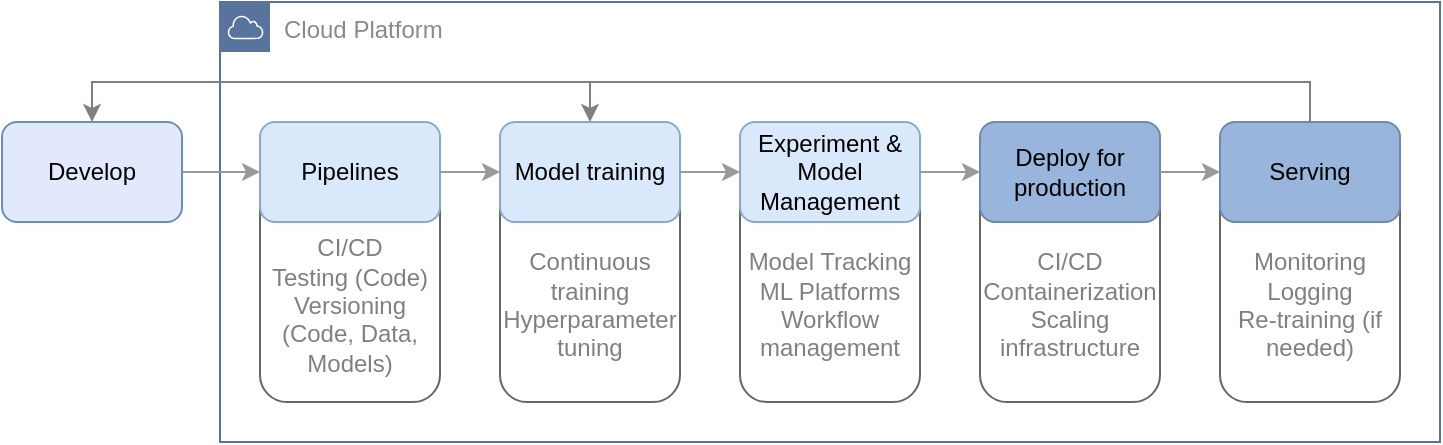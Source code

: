 <mxfile version="20.8.16" type="device"><diagram name="Seite-1" id="etC2ij1LnTKjosMqtqcl"><mxGraphModel dx="964" dy="777" grid="1" gridSize="10" guides="1" tooltips="1" connect="1" arrows="1" fold="1" page="1" pageScale="1" pageWidth="827" pageHeight="1169" math="0" shadow="0"><root><mxCell id="0"/><mxCell id="1" parent="0"/><mxCell id="rGSFoCFXikBo0S7Xp0gs-25" value="Cloud Platform" style="sketch=0;outlineConnect=0;gradientColor=none;html=1;whiteSpace=wrap;fontSize=12;fontStyle=0;shape=mxgraph.aws4.group;grIcon=mxgraph.aws4.group_aws_cloud;strokeColor=#58749C;fillColor=none;verticalAlign=top;align=left;spacingLeft=30;fontColor=#858B94;dashed=0;" vertex="1" parent="1"><mxGeometry x="159" y="620" width="610" height="220" as="geometry"/></mxCell><mxCell id="rGSFoCFXikBo0S7Xp0gs-26" value="&lt;font color=&quot;#808080&quot;&gt;&lt;br&gt;&lt;br&gt;&lt;br&gt;Model Tracking&lt;br&gt;ML Platforms&lt;br&gt;Workflow management&lt;br&gt;&lt;/font&gt;" style="rounded=1;whiteSpace=wrap;html=1;strokeColor=#666666;" vertex="1" parent="1"><mxGeometry x="419" y="680" width="90" height="140" as="geometry"/></mxCell><mxCell id="rGSFoCFXikBo0S7Xp0gs-24" value="&lt;div style=&quot;&quot;&gt;&lt;div style=&quot;&quot;&gt;&lt;font color=&quot;#808080&quot;&gt;&lt;br&gt;&lt;br&gt;&lt;br&gt;&lt;span style=&quot;background-color: initial;&quot;&gt;Monitoring&lt;/span&gt;&lt;br&gt;&lt;span style=&quot;background-color: initial;&quot;&gt;Logging&lt;/span&gt;&lt;br&gt;&lt;span style=&quot;background-color: initial;&quot;&gt;Re-training (if needed)&lt;/span&gt;&lt;/font&gt;&lt;br&gt;&lt;/div&gt;&lt;/div&gt;" style="rounded=1;whiteSpace=wrap;html=1;strokeColor=#666666;align=center;" vertex="1" parent="1"><mxGeometry x="659" y="680" width="90" height="140" as="geometry"/></mxCell><mxCell id="rGSFoCFXikBo0S7Xp0gs-23" value="&lt;br&gt;&lt;br&gt;&lt;br&gt;&lt;font color=&quot;#808080&quot;&gt;Continuous training&lt;br&gt;Hyperparameter&lt;br&gt;tuning&lt;br&gt;&lt;/font&gt;" style="rounded=1;whiteSpace=wrap;html=1;strokeColor=#666666;" vertex="1" parent="1"><mxGeometry x="299" y="680" width="90" height="140" as="geometry"/></mxCell><mxCell id="rGSFoCFXikBo0S7Xp0gs-22" value="&lt;font color=&quot;#808080&quot;&gt;&lt;br&gt;&lt;br&gt;&lt;br&gt;CI/CD&lt;br&gt;Testing (Code)&lt;br&gt;Versioning (Code, Data, Models)&lt;/font&gt;" style="rounded=1;whiteSpace=wrap;html=1;strokeColor=#666666;" vertex="1" parent="1"><mxGeometry x="179" y="680" width="90" height="140" as="geometry"/></mxCell><mxCell id="rGSFoCFXikBo0S7Xp0gs-21" value="&lt;font color=&quot;#808080&quot;&gt;&lt;br&gt;&lt;br&gt;&lt;br&gt;CI/CD&lt;br&gt;Containerization&lt;br&gt;Scaling infrastructure&lt;br&gt;&lt;/font&gt;" style="rounded=1;whiteSpace=wrap;html=1;strokeColor=#666666;" vertex="1" parent="1"><mxGeometry x="539" y="680" width="90" height="140" as="geometry"/></mxCell><mxCell id="rGSFoCFXikBo0S7Xp0gs-13" value="Develop" style="rounded=1;whiteSpace=wrap;html=1;fillColor=#E3E9FC;strokeColor=#6c8ebf;" vertex="1" parent="1"><mxGeometry x="50" y="680" width="90" height="50" as="geometry"/></mxCell><mxCell id="rGSFoCFXikBo0S7Xp0gs-14" value="Pipelines" style="rounded=1;whiteSpace=wrap;html=1;fillColor=#dae8fc;strokeColor=#8ba7cf;" vertex="1" parent="1"><mxGeometry x="179" y="680" width="90" height="50" as="geometry"/></mxCell><mxCell id="rGSFoCFXikBo0S7Xp0gs-16" value="Model training" style="rounded=1;whiteSpace=wrap;html=1;fillColor=#dae8fc;strokeColor=#8ba7cf;" vertex="1" parent="1"><mxGeometry x="299" y="680" width="90" height="50" as="geometry"/></mxCell><mxCell id="rGSFoCFXikBo0S7Xp0gs-17" value="Experiment &amp;amp; Model Management" style="rounded=1;whiteSpace=wrap;html=1;fillColor=#dae8fc;strokeColor=#8ba7cf;" vertex="1" parent="1"><mxGeometry x="419" y="680" width="90" height="50" as="geometry"/></mxCell><mxCell id="rGSFoCFXikBo0S7Xp0gs-18" value="Deploy for production" style="rounded=1;whiteSpace=wrap;html=1;fillColor=#9ab5db;strokeColor=#6f88ab;" vertex="1" parent="1"><mxGeometry x="539" y="680" width="90" height="50" as="geometry"/></mxCell><mxCell id="rGSFoCFXikBo0S7Xp0gs-19" value="Serving" style="rounded=1;whiteSpace=wrap;html=1;fillColor=#9ab5db;strokeColor=#6f88ab;" vertex="1" parent="1"><mxGeometry x="659" y="680" width="90" height="50" as="geometry"/></mxCell><mxCell id="rGSFoCFXikBo0S7Xp0gs-27" value="" style="endArrow=classic;html=1;rounded=0;exitX=0.5;exitY=0;exitDx=0;exitDy=0;entryX=0.5;entryY=0;entryDx=0;entryDy=0;strokeColor=#808080;" edge="1" parent="1" source="rGSFoCFXikBo0S7Xp0gs-19" target="rGSFoCFXikBo0S7Xp0gs-16"><mxGeometry width="50" height="50" relative="1" as="geometry"><mxPoint x="499" y="680" as="sourcePoint"/><mxPoint x="549" y="630" as="targetPoint"/><Array as="points"><mxPoint x="704" y="660"/><mxPoint x="579" y="660"/><mxPoint x="344" y="660"/></Array></mxGeometry></mxCell><mxCell id="rGSFoCFXikBo0S7Xp0gs-28" value="" style="endArrow=classic;html=1;rounded=0;exitX=0.5;exitY=0;exitDx=0;exitDy=0;entryX=0.5;entryY=0;entryDx=0;entryDy=0;strokeColor=#808080;" edge="1" parent="1" source="rGSFoCFXikBo0S7Xp0gs-19" target="rGSFoCFXikBo0S7Xp0gs-13"><mxGeometry width="50" height="50" relative="1" as="geometry"><mxPoint x="811.5" y="670" as="sourcePoint"/><mxPoint x="326.81" y="670.06" as="targetPoint"/><Array as="points"><mxPoint x="704" y="660"/><mxPoint x="560" y="660"/><mxPoint x="95" y="660"/></Array></mxGeometry></mxCell><mxCell id="rGSFoCFXikBo0S7Xp0gs-29" value="" style="endArrow=classic;html=1;rounded=0;exitX=1;exitY=0.5;exitDx=0;exitDy=0;entryX=0;entryY=0.5;entryDx=0;entryDy=0;strokeColor=#999999;" edge="1" parent="1" source="rGSFoCFXikBo0S7Xp0gs-13" target="rGSFoCFXikBo0S7Xp0gs-14"><mxGeometry width="50" height="50" relative="1" as="geometry"><mxPoint x="134" y="900" as="sourcePoint"/><mxPoint x="214" y="900" as="targetPoint"/></mxGeometry></mxCell><mxCell id="rGSFoCFXikBo0S7Xp0gs-30" value="" style="endArrow=classic;html=1;rounded=0;exitX=1;exitY=0.5;exitDx=0;exitDy=0;strokeColor=#999999;" edge="1" parent="1" source="rGSFoCFXikBo0S7Xp0gs-14" target="rGSFoCFXikBo0S7Xp0gs-16"><mxGeometry width="50" height="50" relative="1" as="geometry"><mxPoint x="150" y="715" as="sourcePoint"/><mxPoint x="189" y="715" as="targetPoint"/></mxGeometry></mxCell><mxCell id="rGSFoCFXikBo0S7Xp0gs-31" value="" style="endArrow=classic;html=1;rounded=0;exitX=1;exitY=0.5;exitDx=0;exitDy=0;strokeColor=#999999;" edge="1" parent="1" source="rGSFoCFXikBo0S7Xp0gs-16" target="rGSFoCFXikBo0S7Xp0gs-17"><mxGeometry width="50" height="50" relative="1" as="geometry"><mxPoint x="279" y="715" as="sourcePoint"/><mxPoint x="309" y="715" as="targetPoint"/></mxGeometry></mxCell><mxCell id="rGSFoCFXikBo0S7Xp0gs-32" value="" style="endArrow=classic;html=1;rounded=0;exitX=1;exitY=0.5;exitDx=0;exitDy=0;strokeColor=#999999;" edge="1" parent="1" source="rGSFoCFXikBo0S7Xp0gs-18" target="rGSFoCFXikBo0S7Xp0gs-19"><mxGeometry width="50" height="50" relative="1" as="geometry"><mxPoint x="399" y="715" as="sourcePoint"/><mxPoint x="429" y="715" as="targetPoint"/></mxGeometry></mxCell><mxCell id="rGSFoCFXikBo0S7Xp0gs-33" value="" style="endArrow=classic;html=1;rounded=0;strokeColor=#999999;entryX=0;entryY=0.5;entryDx=0;entryDy=0;" edge="1" parent="1" source="rGSFoCFXikBo0S7Xp0gs-17" target="rGSFoCFXikBo0S7Xp0gs-18"><mxGeometry width="50" height="50" relative="1" as="geometry"><mxPoint x="639" y="715" as="sourcePoint"/><mxPoint x="669" y="715" as="targetPoint"/></mxGeometry></mxCell></root></mxGraphModel></diagram></mxfile>